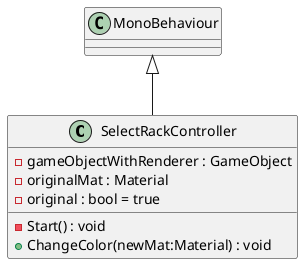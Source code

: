 @startuml
class SelectRackController {
    - gameObjectWithRenderer : GameObject
    - originalMat : Material
    - original : bool = true
    - Start() : void
    + ChangeColor(newMat:Material) : void
}
MonoBehaviour <|-- SelectRackController
@enduml
